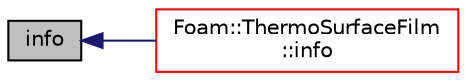 digraph "info"
{
  bgcolor="transparent";
  edge [fontname="Helvetica",fontsize="10",labelfontname="Helvetica",labelfontsize="10"];
  node [fontname="Helvetica",fontsize="10",shape=record];
  rankdir="LR";
  Node46 [label="info",height=0.2,width=0.4,color="black", fillcolor="grey75", style="filled", fontcolor="black"];
  Node46 -> Node47 [dir="back",color="midnightblue",fontsize="10",style="solid",fontname="Helvetica"];
  Node47 [label="Foam::ThermoSurfaceFilm\l::info",height=0.2,width=0.4,color="red",URL="$a25505.html#a535c2aef67becff77ed292ab0eceb44c",tooltip="Write surface film info to stream. "];
}

